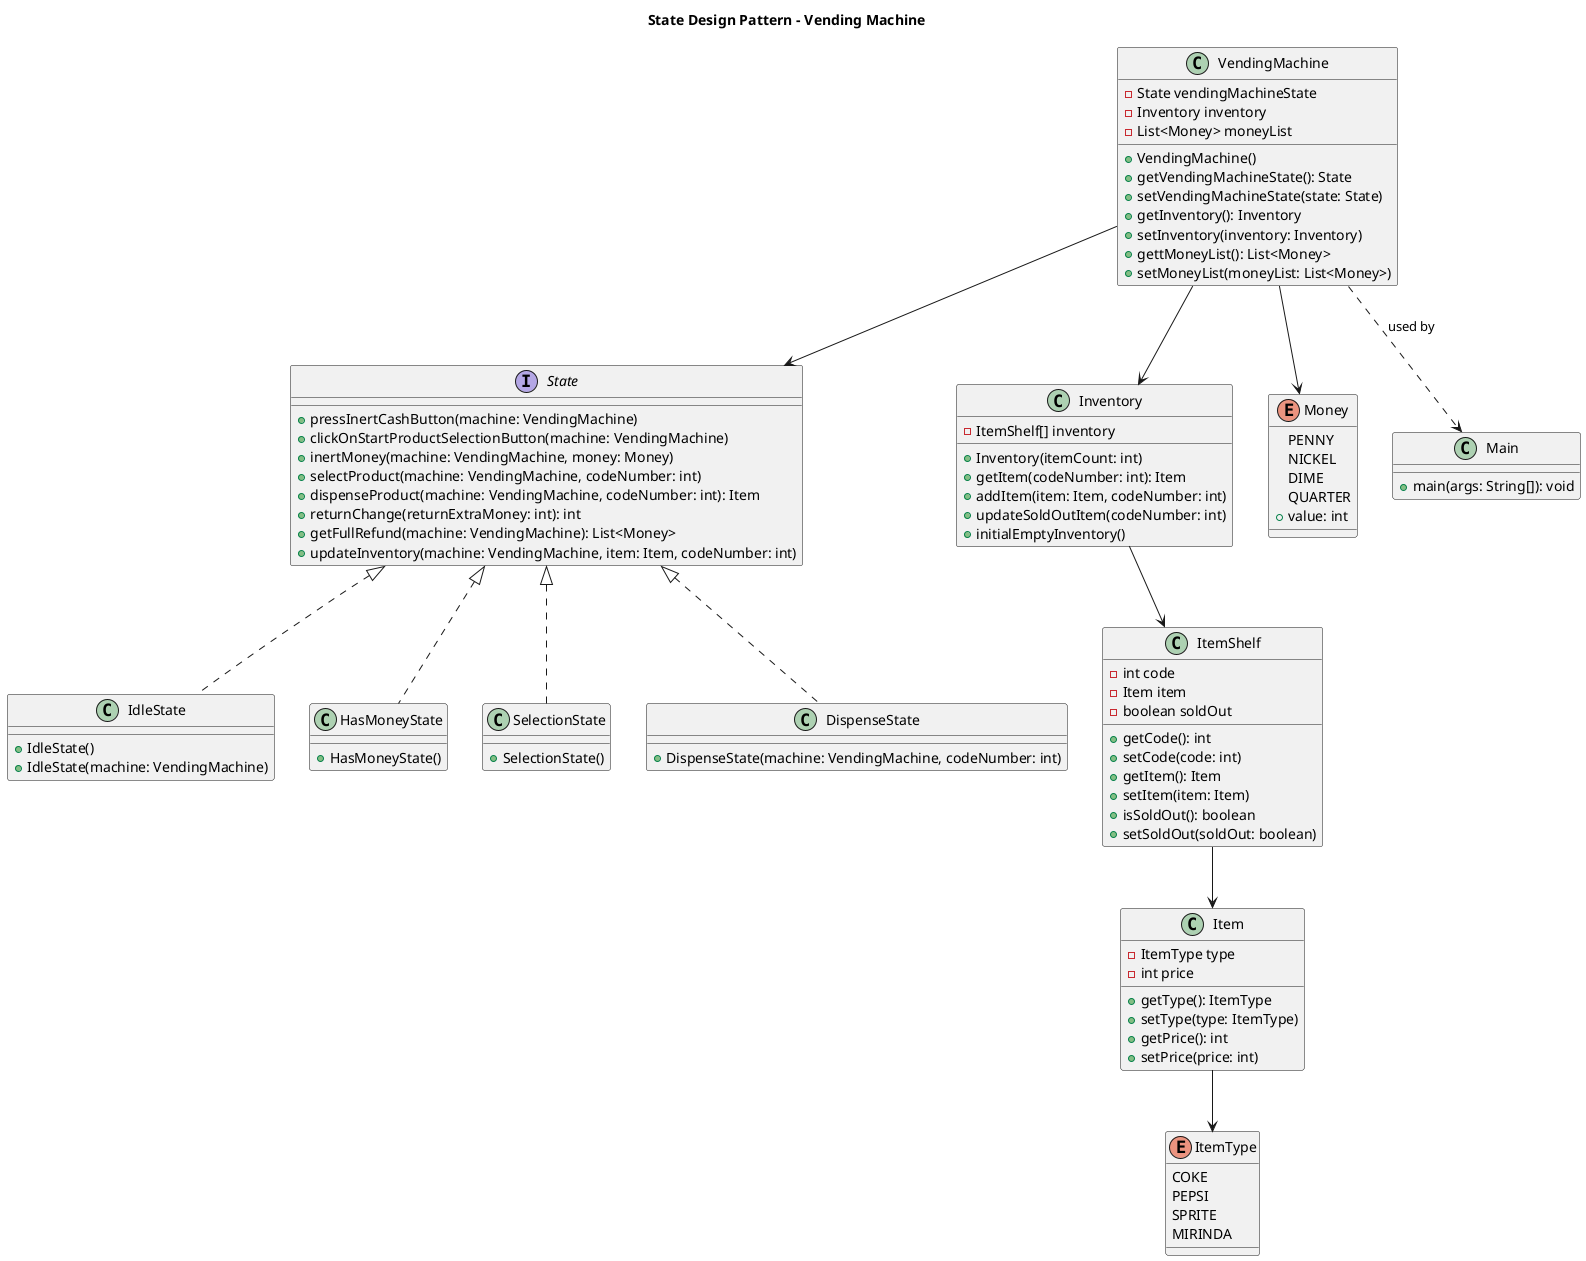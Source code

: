 @startuml State

title State Design Pattern - Vending Machine

interface State {
    + pressInertCashButton(machine: VendingMachine)
    + clickOnStartProductSelectionButton(machine: VendingMachine)
    + inertMoney(machine: VendingMachine, money: Money)
    + selectProduct(machine: VendingMachine, codeNumber: int)
    + dispenseProduct(machine: VendingMachine, codeNumber: int): Item
    + returnChange(returnExtraMoney: int): int
    + getFullRefund(machine: VendingMachine): List<Money>
    + updateInventory(machine: VendingMachine, item: Item, codeNumber: int)
}

class IdleState {
    + IdleState()
    + IdleState(machine: VendingMachine)
}
class HasMoneyState {
    + HasMoneyState()
}
class SelectionState {
    + SelectionState()
}
class DispenseState {
    + DispenseState(machine: VendingMachine, codeNumber: int)
}

State <|.. IdleState
State <|.. HasMoneyState
State <|.. SelectionState
State <|.. DispenseState

class VendingMachine {
    - State vendingMachineState
    - Inventory inventory
    - List<Money> moneyList
    + VendingMachine()
    + getVendingMachineState(): State
    + setVendingMachineState(state: State)
    + getInventory(): Inventory
    + setInventory(inventory: Inventory)
    + gettMoneyList(): List<Money>
    + setMoneyList(moneyList: List<Money>)
}

class Inventory {
    - ItemShelf[] inventory
    + Inventory(itemCount: int)
    + getItem(codeNumber: int): Item
    + addItem(item: Item, codeNumber: int)
    + updateSoldOutItem(codeNumber: int)
    + initialEmptyInventory()
}

class ItemShelf {
    - int code
    - Item item
    - boolean soldOut
    + getCode(): int
    + setCode(code: int)
    + getItem(): Item
    + setItem(item: Item)
    + isSoldOut(): boolean
    + setSoldOut(soldOut: boolean)
}

class Item {
    - ItemType type
    - int price
    + getType(): ItemType
    + setType(type: ItemType)
    + getPrice(): int
    + setPrice(price: int)
}

enum ItemType {
    COKE
    PEPSI
    SPRITE
    MIRINDA
}

enum Money {
    PENNY
    NICKEL
    DIME
    QUARTER
    + value: int
}

class Main {
    + main(args: String[]): void
}

VendingMachine --> State
VendingMachine --> Inventory
VendingMachine --> Money
Inventory --> ItemShelf
ItemShelf --> Item
Item --> ItemType
VendingMachine ..> Main : used by

@enduml

